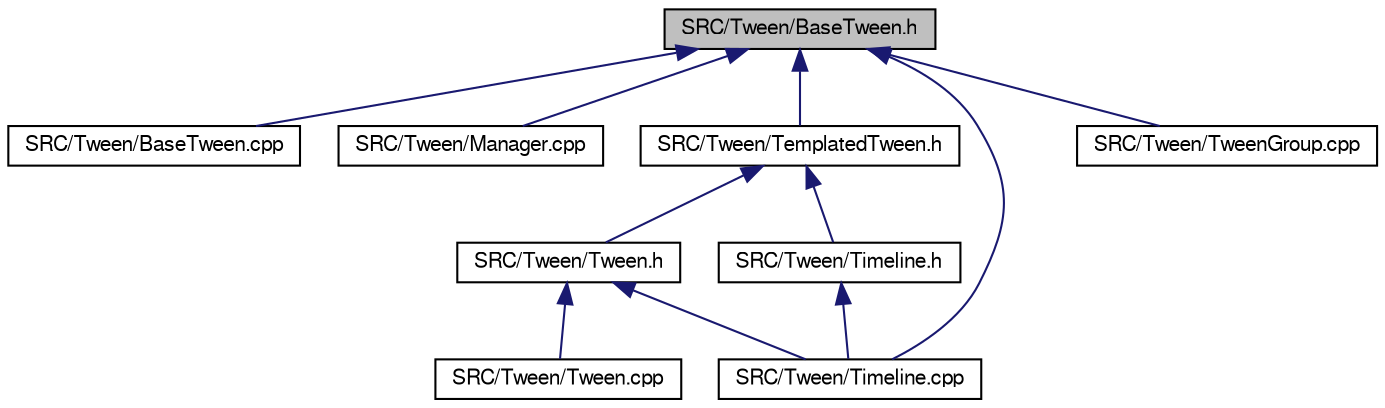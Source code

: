 digraph "SRC/Tween/BaseTween.h"
{
  bgcolor="transparent";
  edge [fontname="FreeSans",fontsize="10",labelfontname="FreeSans",labelfontsize="10"];
  node [fontname="FreeSans",fontsize="10",shape=record];
  Node1 [label="SRC/Tween/BaseTween.h",height=0.2,width=0.4,color="black", fillcolor="grey75", style="filled" fontcolor="black"];
  Node1 -> Node2 [dir="back",color="midnightblue",fontsize="10",style="solid",fontname="FreeSans"];
  Node2 [label="SRC/Tween/BaseTween.cpp",height=0.2,width=0.4,color="black",URL="$BaseTween_8cpp.html"];
  Node1 -> Node3 [dir="back",color="midnightblue",fontsize="10",style="solid",fontname="FreeSans"];
  Node3 [label="SRC/Tween/Manager.cpp",height=0.2,width=0.4,color="black",URL="$Manager_8cpp.html"];
  Node1 -> Node4 [dir="back",color="midnightblue",fontsize="10",style="solid",fontname="FreeSans"];
  Node4 [label="SRC/Tween/TemplatedTween.h",height=0.2,width=0.4,color="black",URL="$TemplatedTween_8h.html"];
  Node4 -> Node5 [dir="back",color="midnightblue",fontsize="10",style="solid",fontname="FreeSans"];
  Node5 [label="SRC/Tween/Timeline.h",height=0.2,width=0.4,color="black",URL="$Timeline_8h.html"];
  Node5 -> Node6 [dir="back",color="midnightblue",fontsize="10",style="solid",fontname="FreeSans"];
  Node6 [label="SRC/Tween/Timeline.cpp",height=0.2,width=0.4,color="black",URL="$Timeline_8cpp.html"];
  Node4 -> Node7 [dir="back",color="midnightblue",fontsize="10",style="solid",fontname="FreeSans"];
  Node7 [label="SRC/Tween/Tween.h",height=0.2,width=0.4,color="black",URL="$Tween_8h.html"];
  Node7 -> Node6 [dir="back",color="midnightblue",fontsize="10",style="solid",fontname="FreeSans"];
  Node7 -> Node8 [dir="back",color="midnightblue",fontsize="10",style="solid",fontname="FreeSans"];
  Node8 [label="SRC/Tween/Tween.cpp",height=0.2,width=0.4,color="black",URL="$Tween_8cpp.html"];
  Node1 -> Node6 [dir="back",color="midnightblue",fontsize="10",style="solid",fontname="FreeSans"];
  Node1 -> Node9 [dir="back",color="midnightblue",fontsize="10",style="solid",fontname="FreeSans"];
  Node9 [label="SRC/Tween/TweenGroup.cpp",height=0.2,width=0.4,color="black",URL="$TweenGroup_8cpp.html"];
}
